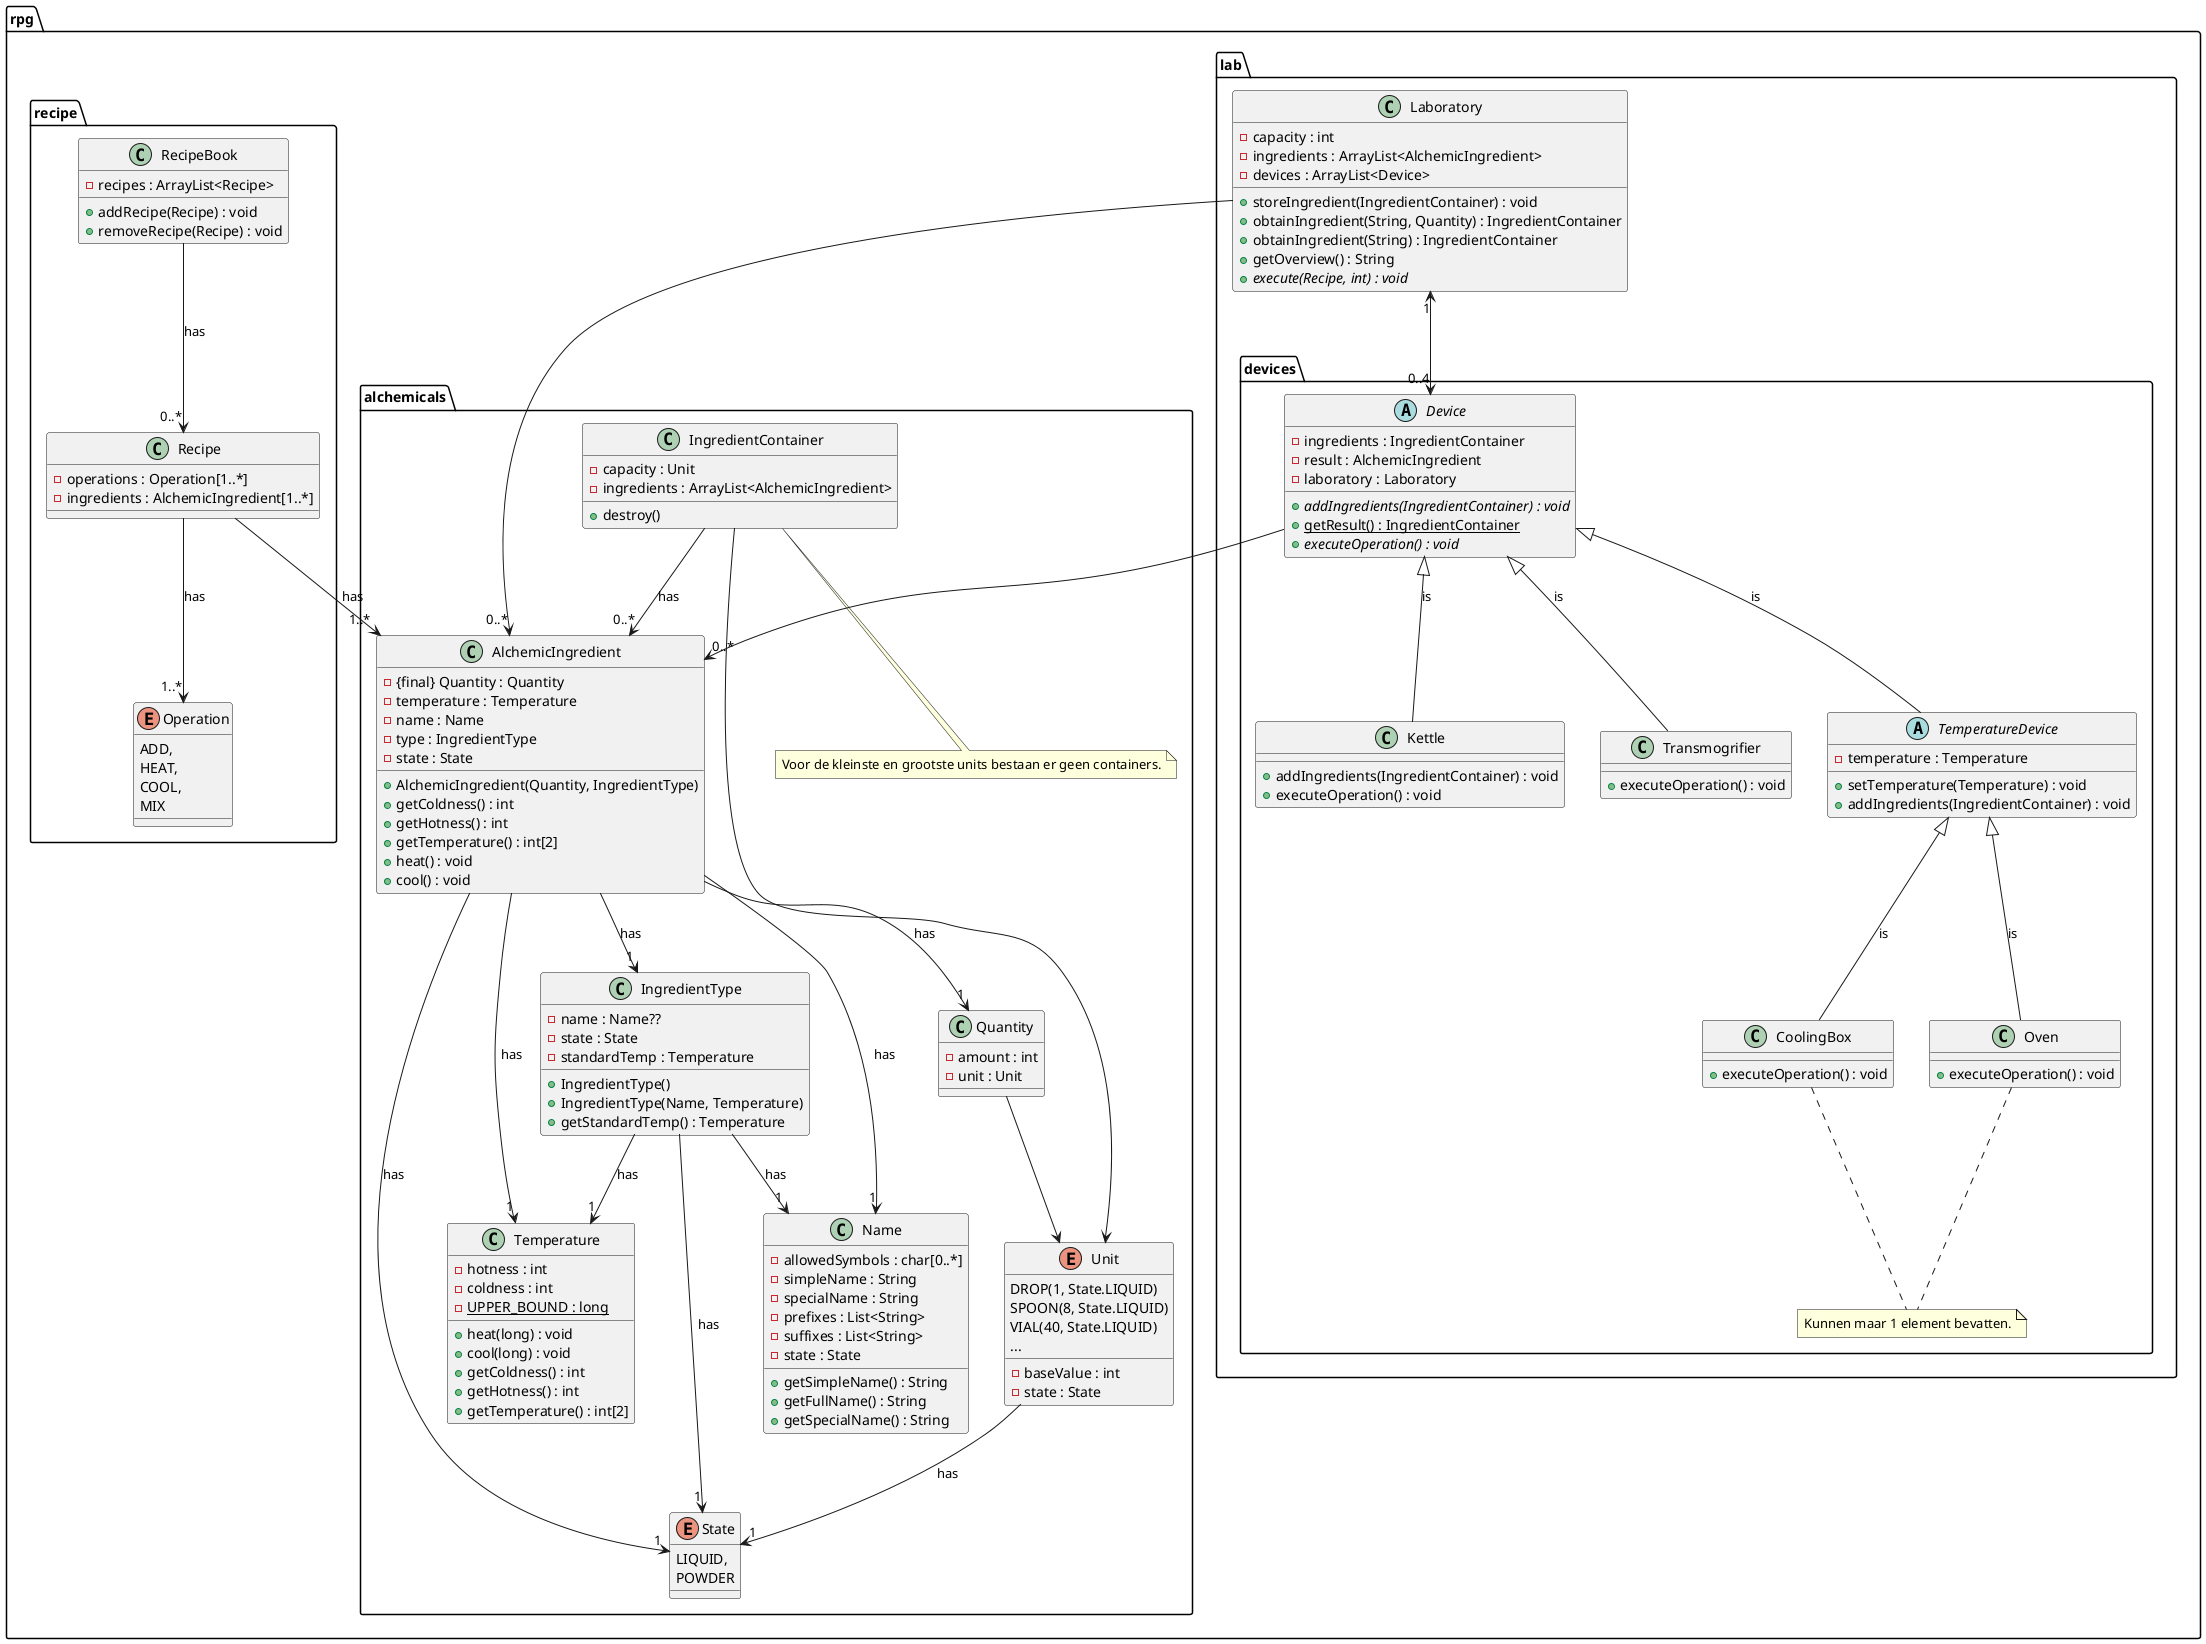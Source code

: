 @startuml

package rpg {

    package alchemicals {

    class AlchemicIngredient {
    - {final} Quantity : Quantity
    - temperature : Temperature
    - name : Name
    - type : IngredientType
    - state : State

    + AlchemicIngredient(Quantity, IngredientType)
    + getColdness() : int
    + getHotness() : int
    + getTemperature() : int[2]
    + heat() : void
    + cool() : void
    }

    class Name {
    - allowedSymbols : char[0..*]
    - simpleName : String
    - specialName : String
    - prefixes : List<String>
    - suffixes : List<String>
    - state : State
    + getSimpleName() : String
    + getFullName() : String
    + getSpecialName() : String
    }

    class IngredientType {
    - name : Name??
    - state : State
    - standardTemp : Temperature

    + IngredientType()
    + IngredientType(Name, Temperature)
    + getStandardTemp() : Temperature
    }

    enum State {
        LIQUID,
        POWDER
    }

    class Quantity {
    - amount : int
    - unit : Unit
    }

    enum Unit {
    DROP(1, State.LIQUID)
    SPOON(8, State.LIQUID)
    VIAL(40, State.LIQUID)
    ...
    __
    - baseValue : int
    - state : State
    }

    class Temperature {
    - hotness : int
    - coldness : int
    - {static} UPPER_BOUND : long
    + heat(long) : void
    + cool(long) : void
    + getColdness() : int
    + getHotness() : int
    + getTemperature() : int[2]
    }


    AlchemicIngredient --> "1" Name : has
    IngredientType --> "1" Name : has
    AlchemicIngredient --> "1" IngredientType : has
    AlchemicIngredient --> "1" State : has
    AlchemicIngredient --> "1" Temperature : has
    IngredientType --> "1" State : has
    AlchemicIngredient --> "1" Quantity : has
    Quantity --> Unit
    Unit --> "1" State : has
    IngredientType --> "1" Temperature : has


    class IngredientContainer {
    - capacity : Unit
    - ingredients : ArrayList<AlchemicIngredient>
    + destroy()
    }


    IngredientContainer --> Unit
    IngredientContainer --> "0..*" AlchemicIngredient : "has"

    note "Voor de kleinste en grootste units bestaan er geen containers." as N1
    IngredientContainer .. N1

    }

    package lab {

    package devices {

    abstract class Device {
    - ingredients : IngredientContainer
    - result : AlchemicIngredient
    - laboratory : Laboratory
    + {abstract} addIngredients(IngredientContainer) : void
    + {static} getResult() : IngredientContainer
    + {abstract} executeOperation() : void
    }

    abstract class TemperatureDevice {
    - temperature : Temperature
    + setTemperature(Temperature) : void
    + addIngredients(IngredientContainer) : void
    }

    class CoolingBox {
    + executeOperation() : void
    }

    note "Kunnen maar 1 element bevatten." as N2
    CoolingBox .. N2
    Oven .. N2

    class Oven {
    + executeOperation() : void
    }

    class Kettle {
    + addIngredients(IngredientContainer) : void
    + executeOperation() : void
    }

    class Transmogrifier {
    + executeOperation() : void
    }

    Device <|-- TemperatureDevice : is
    TemperatureDevice <|-- CoolingBox : is
    TemperatureDevice <|-- Oven : is
    Device <|-- Kettle : is
    Device <|-- Transmogrifier : is
    Device --> "0..*" AlchemicIngredient

    }

    class Laboratory {
    - capacity : int
    - ingredients : ArrayList<AlchemicIngredient>
    - devices : ArrayList<Device>
    + storeIngredient(IngredientContainer) : void
    + obtainIngredient(String, Quantity) : IngredientContainer
    + obtainIngredient(String) : IngredientContainer
    + getOverview() : String
    + {abstract} execute(Recipe, int) : void
    }

    Laboratory --> "0..*" AlchemicIngredient
    Laboratory "1" <--> "0..4" Device

    }

    package recipe {


    class Recipe {
    - operations : Operation[1..*]
    - ingredients : AlchemicIngredient[1..*]
    }

    enum Operation {
    ADD,
    HEAT,
    COOL,
    MIX
    }

    class RecipeBook {
    - recipes : ArrayList<Recipe>
    + addRecipe(Recipe) : void
    + removeRecipe(Recipe) : void
    }

    Recipe --> "1..*" Operation : has
    Recipe --> "1..*" AlchemicIngredient : has
    RecipeBook --> "0..*" Recipe : has


    }


}

@enduml